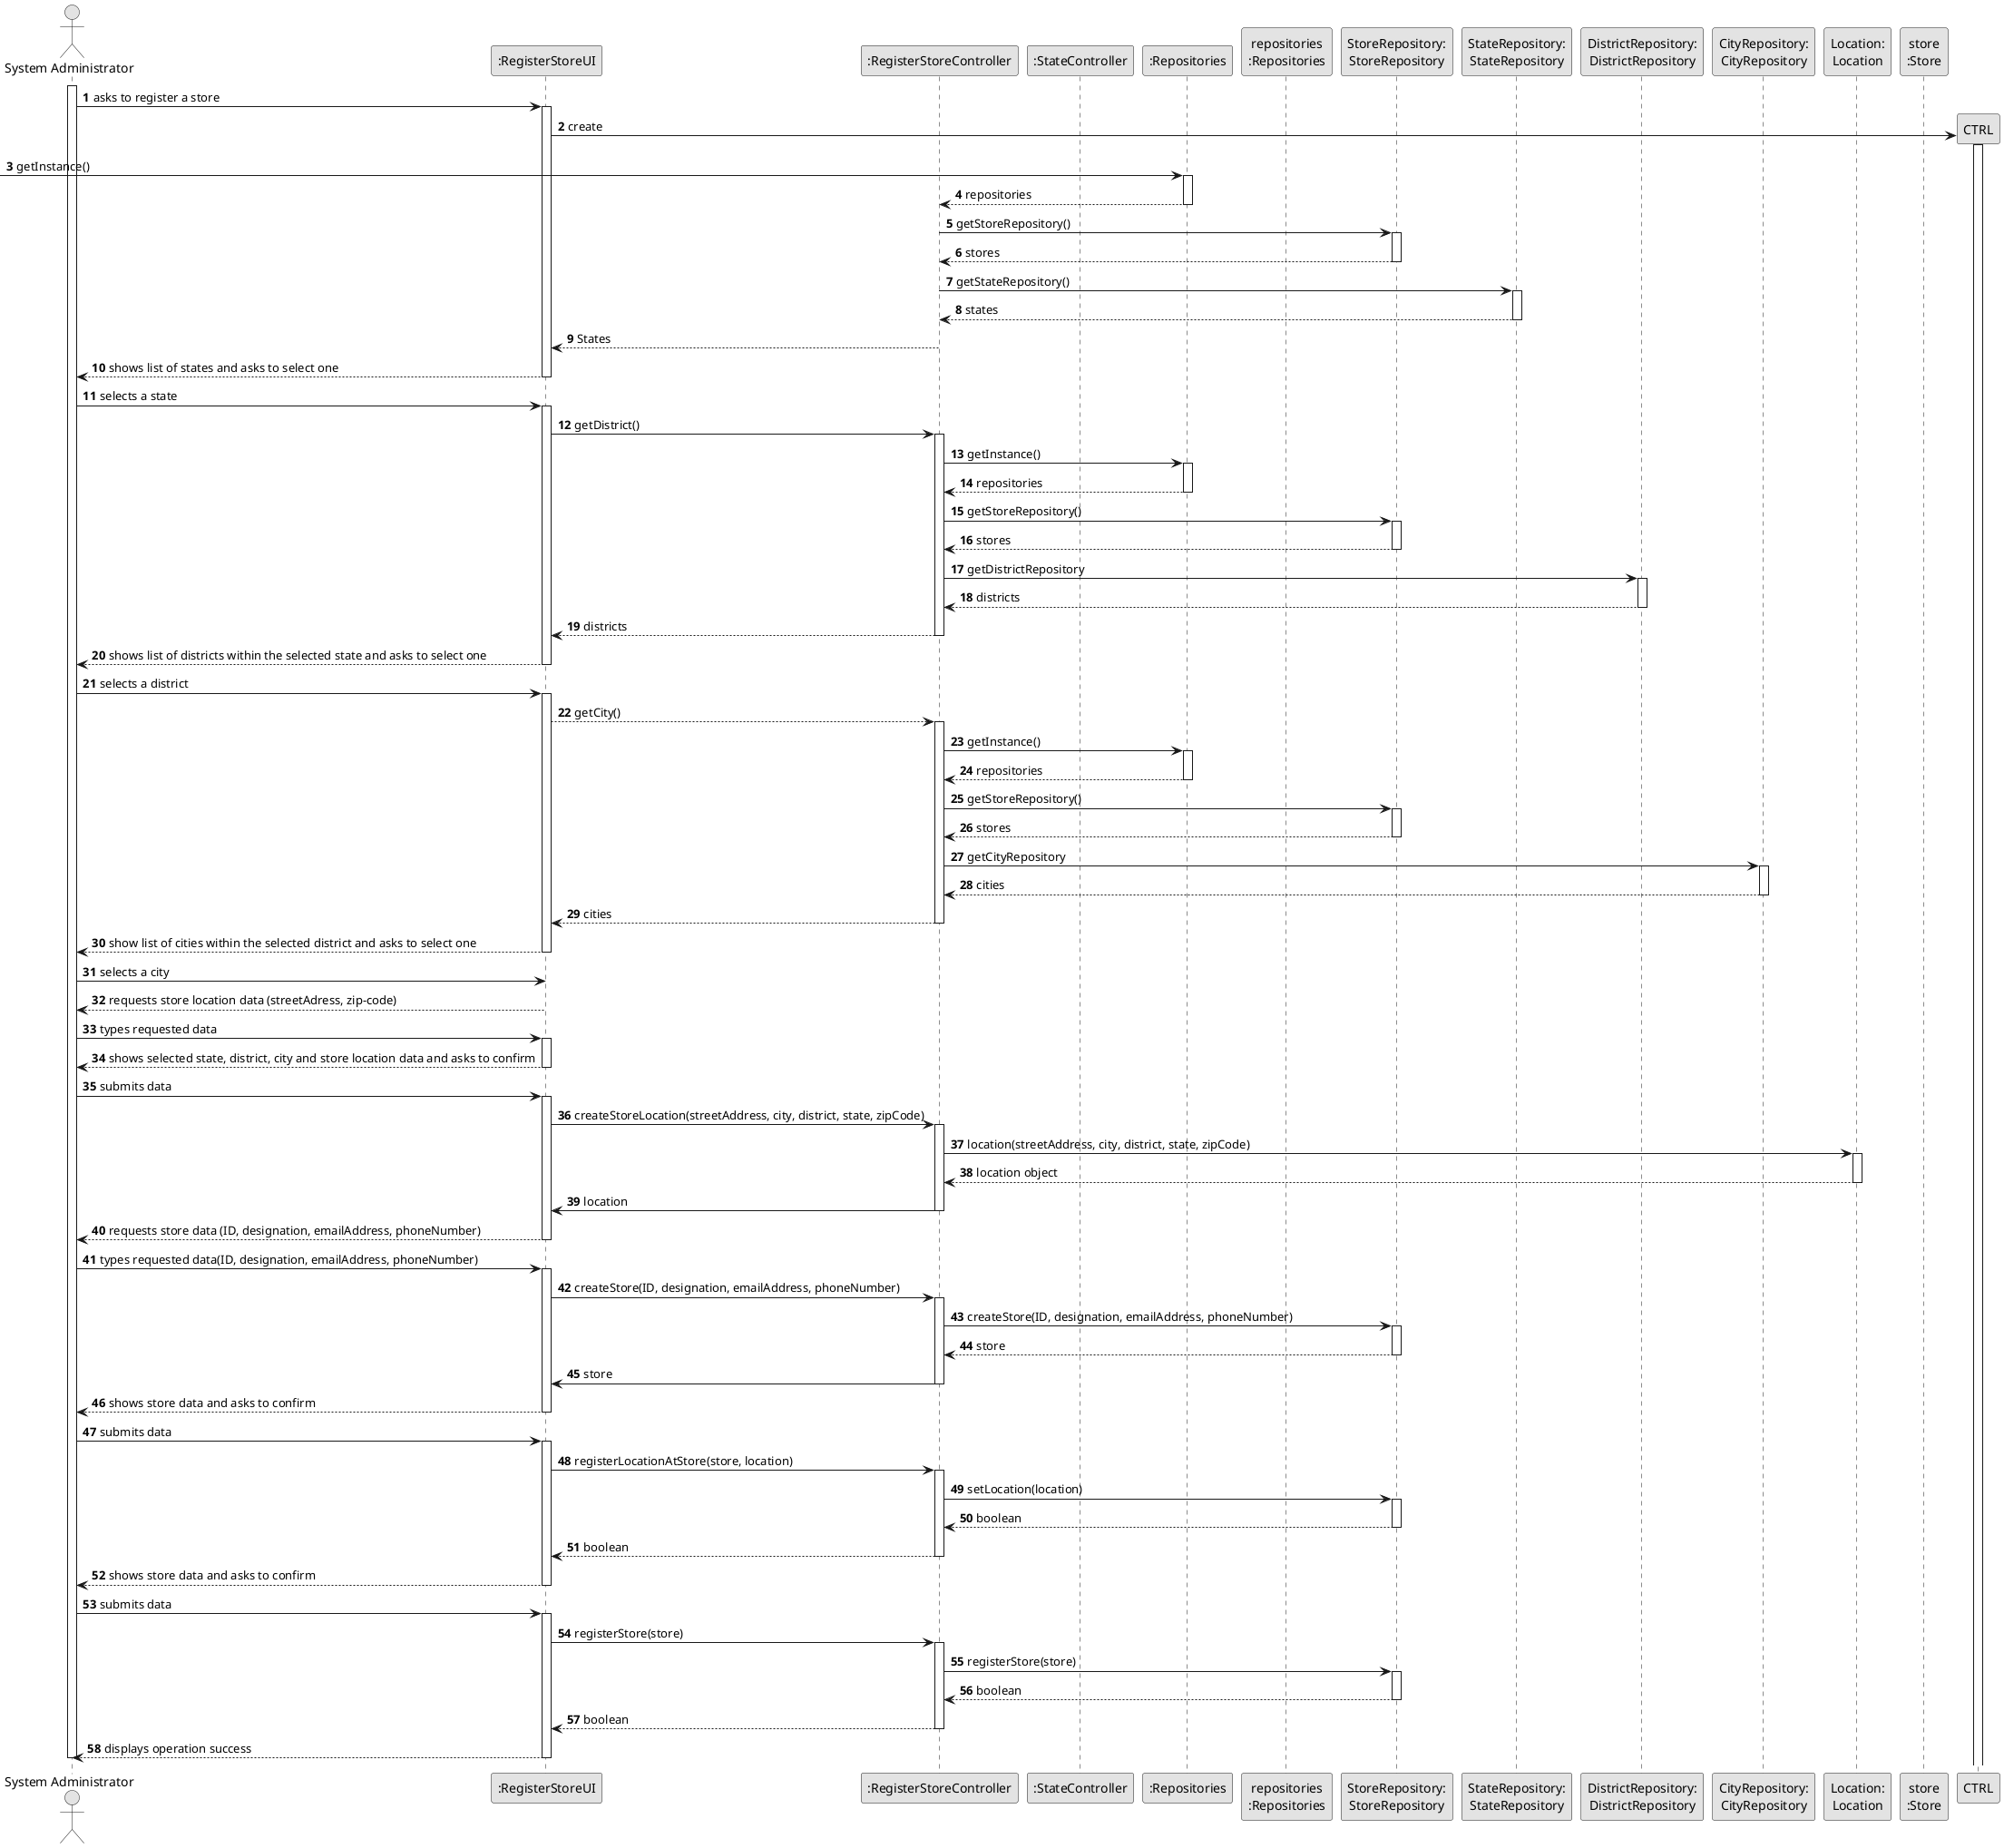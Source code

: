 @startuml
skinparam monochrome true
skinparam packageStyle rectangle
skinparam shadowing false

autonumber

'hide footbox
actor "System Administrator" as ADM
participant ":RegisterStoreUI" as UI
participant ":RegisterStoreController" as STRCTRL
participant ":StateController" as STCTRL
participant ":Repositories" as RepositorySingleton
participant "repositories\n:Repositories" as PLAT
participant "StoreRepository:\nStoreRepository" as StoreRepository
participant "StateRepository:\nStateRepository" as StateRepository
participant "DistrictRepository:\nDistrictRepository" as DistrictRepository
participant "CityRepository:\nCityRepository" as CityRepository
participant "Location:\nLocation" as Location
'participant ":ApplicationSession" as _APP
'participant "appSession\n:ApplicationSession" as APP
'participant "currentSession\n:UserSession" as SESSAO
'participant "organizationRepository:\nOrganizationRepository" as OrganizationRepository
'participant "organization\n:Organization" as ORG
participant "store\n:Store" as Store

activate ADM

        ADM -> UI : asks to register a store

        activate UI

'            UI --> ADM : requests data (reference, description,  informal \n description, technical description, duration, cost)
            'create CTRL
            UI -> CTRL** : create


            activate CTRL

                     -> RepositorySingleton : getInstance()
                    activate RepositorySingleton

                    RepositorySingleton --> STRCTRL: repositories
                    deactivate RepositorySingleton

                    STRCTRL -> StoreRepository : getStoreRepository()
                    activate StoreRepository

                    StoreRepository --> STRCTRL : stores
                    deactivate StoreRepository

                    STRCTRL -> StateRepository : getStateRepository()
                    activate StateRepository

                    StateRepository --> STRCTRL : states
                    deactivate StateRepository

            STRCTRL --> UI : States
            deactivate STRCTRL

            UI --> ADM : shows list of states and asks to select one
            deactivate UI

            ADM -> UI : selects a state
            activate UI

            UI -> STRCTRL : getDistrict()
            activate STRCTRL

                    STRCTRL -> RepositorySingleton : getInstance()
                    activate RepositorySingleton

                    RepositorySingleton --> STRCTRL: repositories
                    deactivate RepositorySingleton

                    STRCTRL -> StoreRepository : getStoreRepository()
                    activate StoreRepository

                    StoreRepository --> STRCTRL : stores
                    deactivate StoreRepository

                    STRCTRL -> DistrictRepository : getDistrictRepository
                    activate DistrictRepository

                    DistrictRepository --> STRCTRL : districts
                    deactivate DistrictRepository


            STRCTRL --> UI : districts
            deactivate STRCTRL

            UI --> ADM : shows list of districts within the selected state and asks to select one
            deactivate UI

            ADM -> UI : selects a district
            activate UI

            UI --> STRCTRL : getCity()
            activate STRCTRL

                STRCTRL -> RepositorySingleton : getInstance()
                activate RepositorySingleton

                RepositorySingleton --> STRCTRL: repositories
                deactivate RepositorySingleton

                STRCTRL -> StoreRepository : getStoreRepository()
                activate StoreRepository

                StoreRepository --> STRCTRL : stores
                deactivate StoreRepository

                STRCTRL -> CityRepository : getCityRepository
                activate CityRepository

                CityRepository --> STRCTRL : cities
                deactivate CityRepository

            STRCTRL --> UI : cities
            deactivate STRCTRL

            UI --> ADM : show list of cities within the selected district and asks to select one
            deactivate UI

            ADM -> UI: selects a city

            UI --> ADM : requests store location data (streetAdress, zip-code)
            deactivate UI

            ADM -> UI : types requested data
            activate UI

            UI --> ADM : shows selected state, district, city and store location data and asks to confirm
            deactivate UI

            ADM -> UI : submits data
            activate UI

                    UI -> STRCTRL :createStoreLocation(streetAddress, city, district, state, zipCode)
                    activate STRCTRL

                    STRCTRL -> Location : location(streetAddress, city, district, state, zipCode)
                    activate Location

                    Location --> STRCTRL : location object
                    deactivate Location

                    STRCTRL -> UI : location
                    deactivate STRCTRL

            UI --> ADM : requests store data (ID, designation, emailAddress, phoneNumber)
            deactivate UI

            ADM -> UI : types requested data(ID, designation, emailAddress, phoneNumber)
            activate UI

                                UI -> STRCTRL :createStore(ID, designation, emailAddress, phoneNumber)
                                activate STRCTRL

                                STRCTRL -> StoreRepository : createStore(ID, designation, emailAddress, phoneNumber)
                                activate StoreRepository

                                StoreRepository --> STRCTRL : store
                                deactivate StoreRepository

                                STRCTRL -> UI : store
                                deactivate STRCTRL


            UI --> ADM : shows store data and asks to confirm
            deactivate UI

            ADM -> UI : submits data
            activate UI

                UI -> STRCTRL : registerLocationAtStore(store, location)
                activate STRCTRL

                STRCTRL -> StoreRepository : setLocation(location)
                activate StoreRepository

                StoreRepository --> STRCTRL : boolean
                deactivate StoreRepository

                STRCTRL --> UI : boolean
                deactivate STRCTRL

                UI --> ADM : shows store data and asks to confirm
                deactivate UI

                ADM -> UI : submits data
                activate UI

                UI -> STRCTRL : registerStore(store)
                activate STRCTRL


                STRCTRL -> StoreRepository : registerStore(store)
                activate StoreRepository

                StoreRepository --> STRCTRL : boolean
                deactivate StoreRepository

                STRCTRL --> UI : boolean
                deactivate STRCTRL

                UI --> ADM : displays operation success
                deactivate UI

           deactivate UI

deactivate ADM

@enduml
